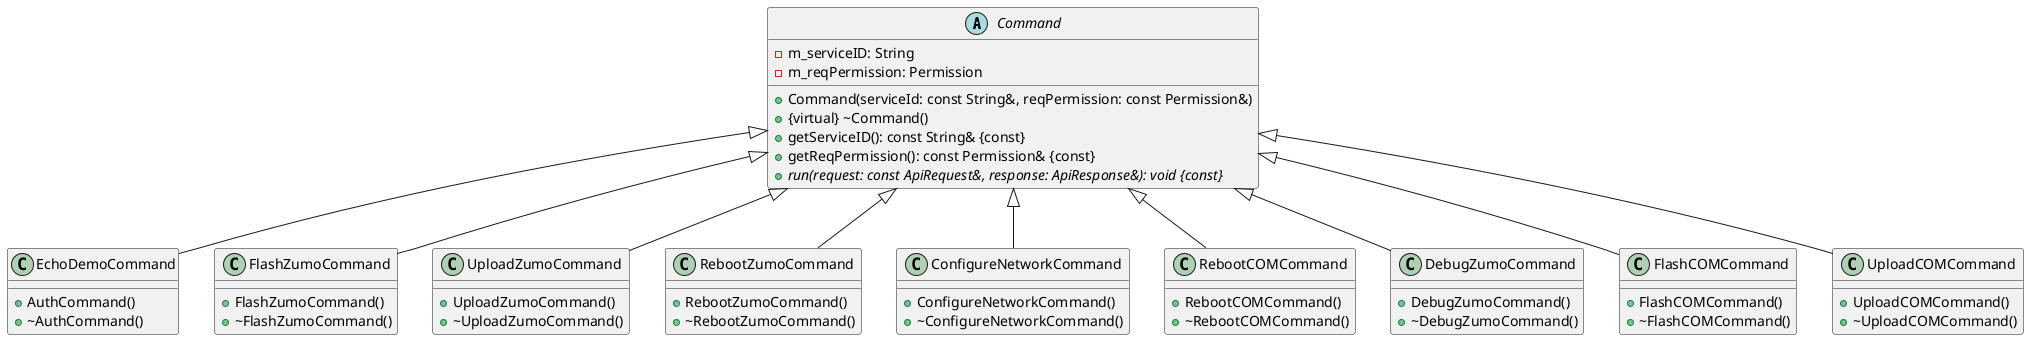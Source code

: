 @startuml

abstract class Command
{
    - m_serviceID: String
    - m_reqPermission: Permission
    + Command(serviceId: const String&, reqPermission: const Permission&)
    + {virtual} ~Command()
    + getServiceID(): const String& {const}
    + getReqPermission(): const Permission& {const}
    + {abstract} run(request: const ApiRequest&, response: ApiResponse&): void {const}
}

class EchoDemoCommand
{
    + AuthCommand()
    + ~AuthCommand()
}
Command <|-down-EchoDemoCommand

class FlashZumoCommand
{
    + FlashZumoCommand()
    + ~FlashZumoCommand()
}
Command <|-down-FlashZumoCommand

class UploadZumoCommand
{
    + UploadZumoCommand()
    + ~UploadZumoCommand()
}
Command <|-down-UploadZumoCommand

class RebootZumoCommand
{
    + RebootZumoCommand()
    + ~RebootZumoCommand()

}
Command <|-down-RebootZumoCommand

class ConfigureNetworkCommand
{
    + ConfigureNetworkCommand()
    + ~ConfigureNetworkCommand()
}
Command <|-down-ConfigureNetworkCommand

class RebootCOMCommand
{
    + RebootCOMCommand()
    + ~RebootCOMCommand()
}
Command <|-down-RebootCOMCommand

class DebugZumoCommand
{
    + DebugZumoCommand()
    + ~DebugZumoCommand()
}
Command <|-down-DebugZumoCommand

class FlashCOMCommand
{
    + FlashCOMCommand()
    + ~FlashCOMCommand()
}
Command <|-down-FlashCOMCommand

class UploadCOMCommand
{
    + UploadCOMCommand()
    + ~UploadCOMCommand()
}
Command <|-down-UploadCOMCommand
@enduml
